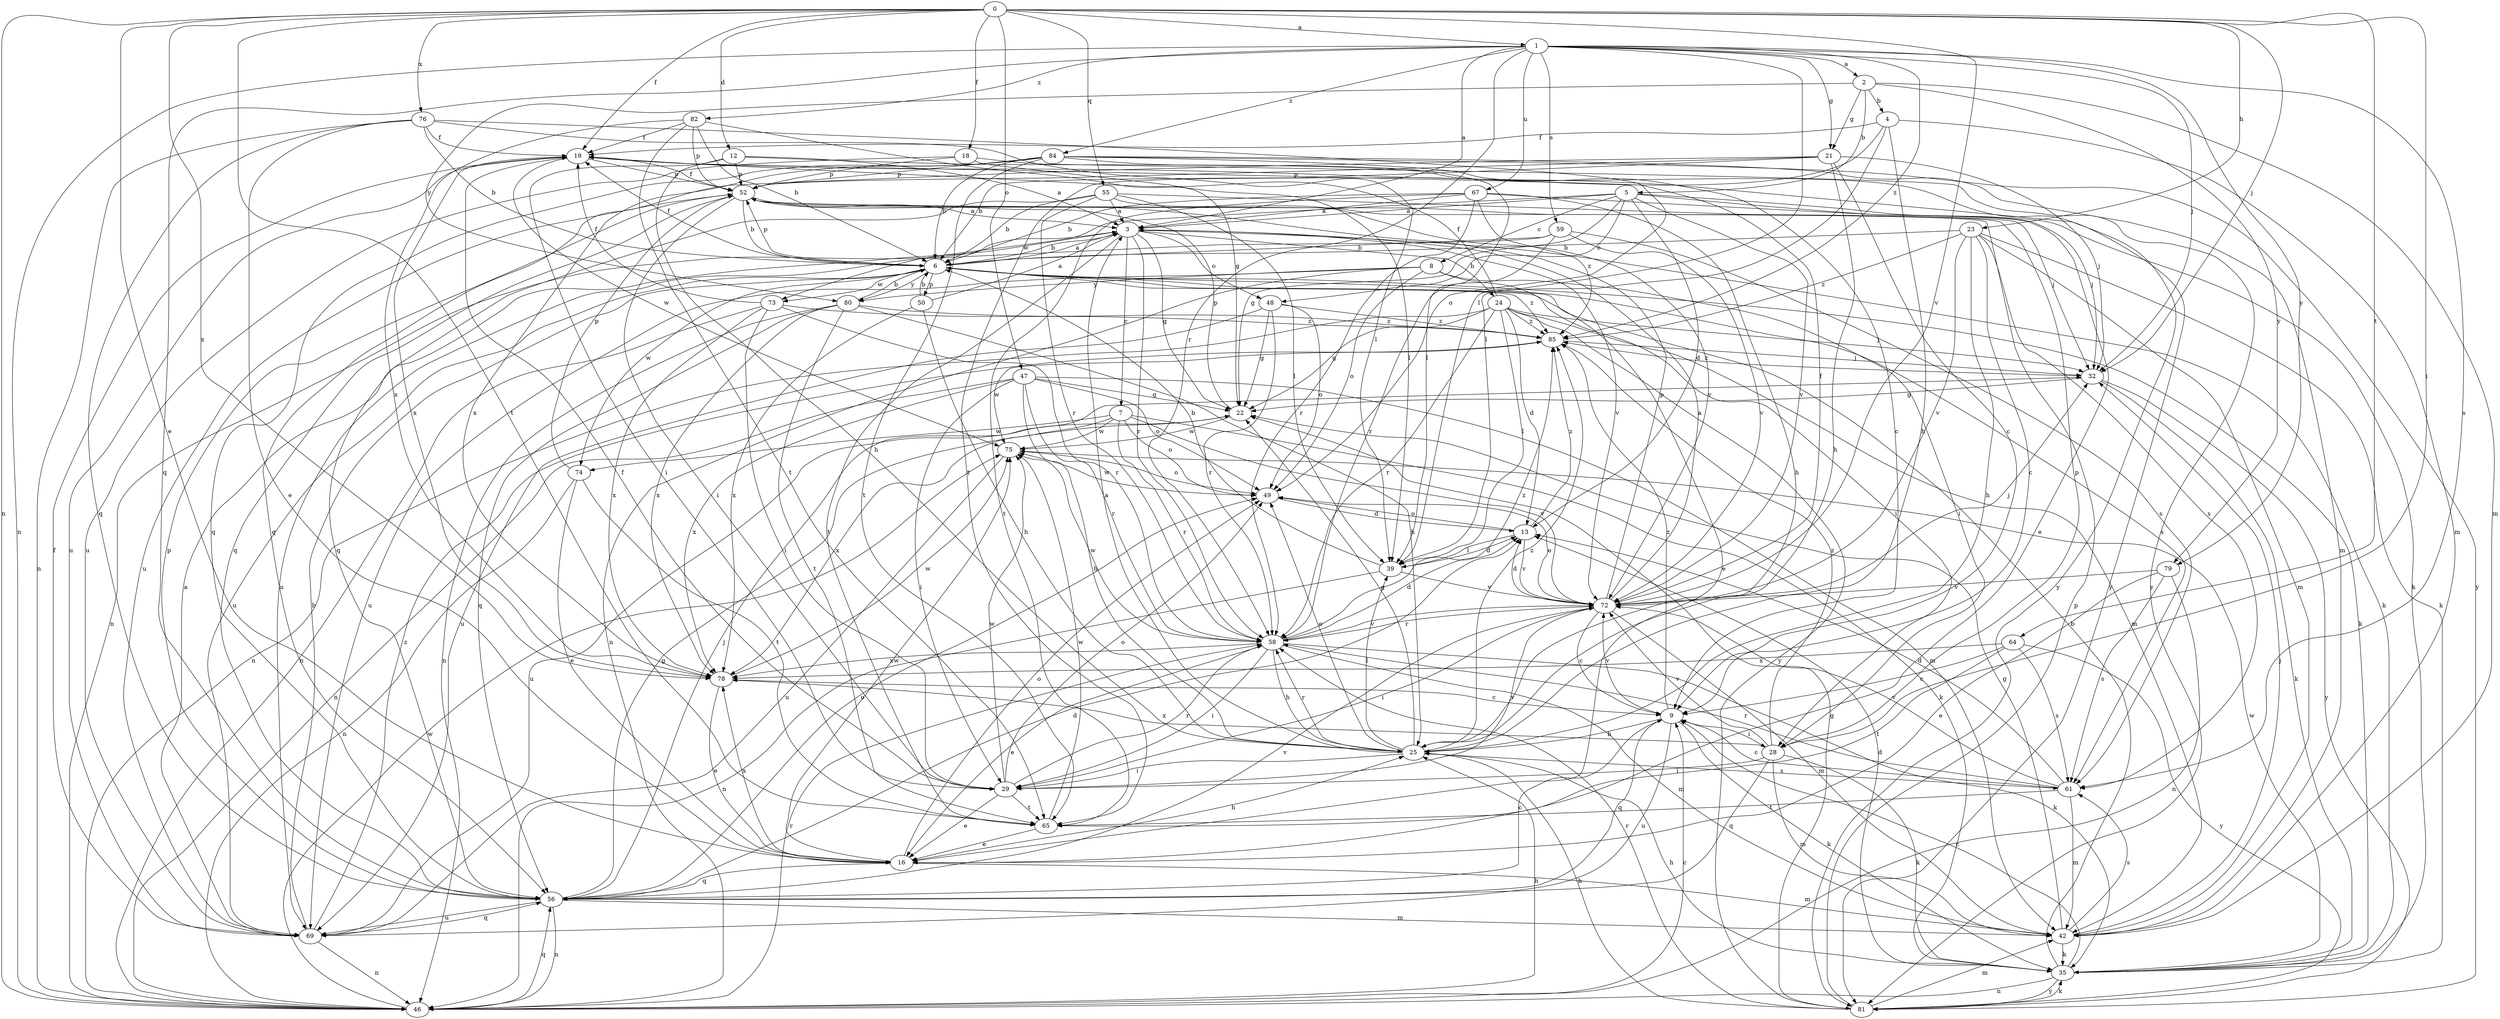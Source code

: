 strict digraph  {
0;
1;
2;
3;
4;
5;
6;
7;
8;
9;
12;
13;
16;
18;
19;
21;
22;
23;
24;
25;
28;
29;
32;
35;
39;
42;
46;
47;
48;
49;
50;
52;
55;
56;
58;
59;
61;
64;
65;
67;
69;
72;
73;
74;
75;
76;
78;
79;
80;
81;
82;
84;
85;
0 -> 1  [label=a];
0 -> 12  [label=d];
0 -> 16  [label=e];
0 -> 18  [label=f];
0 -> 19  [label=f];
0 -> 23  [label=h];
0 -> 28  [label=i];
0 -> 32  [label=j];
0 -> 46  [label=n];
0 -> 47  [label=o];
0 -> 55  [label=q];
0 -> 64  [label=t];
0 -> 65  [label=t];
0 -> 72  [label=v];
0 -> 76  [label=x];
0 -> 78  [label=x];
1 -> 2  [label=a];
1 -> 3  [label=a];
1 -> 21  [label=g];
1 -> 32  [label=j];
1 -> 39  [label=l];
1 -> 46  [label=n];
1 -> 56  [label=q];
1 -> 58  [label=r];
1 -> 59  [label=s];
1 -> 61  [label=s];
1 -> 67  [label=u];
1 -> 79  [label=y];
1 -> 82  [label=z];
1 -> 84  [label=z];
1 -> 85  [label=z];
2 -> 4  [label=b];
2 -> 5  [label=b];
2 -> 21  [label=g];
2 -> 42  [label=m];
2 -> 79  [label=y];
2 -> 80  [label=y];
3 -> 6  [label=b];
3 -> 7  [label=c];
3 -> 22  [label=g];
3 -> 24  [label=h];
3 -> 35  [label=k];
3 -> 46  [label=n];
3 -> 48  [label=o];
3 -> 58  [label=r];
3 -> 65  [label=t];
3 -> 72  [label=v];
4 -> 19  [label=f];
4 -> 25  [label=h];
4 -> 39  [label=l];
4 -> 42  [label=m];
4 -> 65  [label=t];
5 -> 3  [label=a];
5 -> 8  [label=c];
5 -> 13  [label=d];
5 -> 16  [label=e];
5 -> 22  [label=g];
5 -> 35  [label=k];
5 -> 48  [label=o];
5 -> 72  [label=v];
5 -> 73  [label=w];
6 -> 3  [label=a];
6 -> 19  [label=f];
6 -> 28  [label=i];
6 -> 35  [label=k];
6 -> 50  [label=p];
6 -> 52  [label=p];
6 -> 61  [label=s];
6 -> 69  [label=u];
6 -> 73  [label=w];
6 -> 74  [label=w];
6 -> 80  [label=y];
6 -> 85  [label=z];
7 -> 35  [label=k];
7 -> 49  [label=o];
7 -> 58  [label=r];
7 -> 72  [label=v];
7 -> 74  [label=w];
7 -> 75  [label=w];
7 -> 78  [label=x];
8 -> 16  [label=e];
8 -> 28  [label=i];
8 -> 46  [label=n];
8 -> 49  [label=o];
8 -> 69  [label=u];
8 -> 80  [label=y];
9 -> 25  [label=h];
9 -> 28  [label=i];
9 -> 35  [label=k];
9 -> 56  [label=q];
9 -> 69  [label=u];
9 -> 72  [label=v];
9 -> 85  [label=z];
12 -> 3  [label=a];
12 -> 25  [label=h];
12 -> 29  [label=i];
12 -> 52  [label=p];
12 -> 81  [label=y];
13 -> 39  [label=l];
13 -> 49  [label=o];
13 -> 72  [label=v];
13 -> 85  [label=z];
16 -> 25  [label=h];
16 -> 42  [label=m];
16 -> 49  [label=o];
16 -> 56  [label=q];
16 -> 75  [label=w];
16 -> 78  [label=x];
18 -> 39  [label=l];
18 -> 52  [label=p];
18 -> 69  [label=u];
18 -> 81  [label=y];
19 -> 52  [label=p];
19 -> 69  [label=u];
19 -> 75  [label=w];
19 -> 78  [label=x];
19 -> 81  [label=y];
21 -> 6  [label=b];
21 -> 9  [label=c];
21 -> 25  [label=h];
21 -> 32  [label=j];
21 -> 52  [label=p];
21 -> 56  [label=q];
22 -> 52  [label=p];
22 -> 69  [label=u];
22 -> 75  [label=w];
23 -> 6  [label=b];
23 -> 9  [label=c];
23 -> 25  [label=h];
23 -> 35  [label=k];
23 -> 42  [label=m];
23 -> 61  [label=s];
23 -> 72  [label=v];
23 -> 85  [label=z];
24 -> 13  [label=d];
24 -> 19  [label=f];
24 -> 22  [label=g];
24 -> 32  [label=j];
24 -> 39  [label=l];
24 -> 42  [label=m];
24 -> 46  [label=n];
24 -> 58  [label=r];
24 -> 81  [label=y];
24 -> 85  [label=z];
25 -> 3  [label=a];
25 -> 22  [label=g];
25 -> 29  [label=i];
25 -> 39  [label=l];
25 -> 49  [label=o];
25 -> 58  [label=r];
25 -> 61  [label=s];
25 -> 85  [label=z];
28 -> 29  [label=i];
28 -> 35  [label=k];
28 -> 42  [label=m];
28 -> 52  [label=p];
28 -> 56  [label=q];
28 -> 72  [label=v];
28 -> 78  [label=x];
28 -> 85  [label=z];
29 -> 16  [label=e];
29 -> 19  [label=f];
29 -> 49  [label=o];
29 -> 58  [label=r];
29 -> 65  [label=t];
29 -> 72  [label=v];
29 -> 75  [label=w];
32 -> 22  [label=g];
32 -> 35  [label=k];
32 -> 81  [label=y];
32 -> 85  [label=z];
35 -> 6  [label=b];
35 -> 9  [label=c];
35 -> 13  [label=d];
35 -> 25  [label=h];
35 -> 46  [label=n];
35 -> 75  [label=w];
35 -> 81  [label=y];
39 -> 6  [label=b];
39 -> 13  [label=d];
39 -> 46  [label=n];
39 -> 72  [label=v];
42 -> 22  [label=g];
42 -> 32  [label=j];
42 -> 35  [label=k];
42 -> 61  [label=s];
46 -> 9  [label=c];
46 -> 25  [label=h];
46 -> 56  [label=q];
46 -> 58  [label=r];
46 -> 75  [label=w];
47 -> 22  [label=g];
47 -> 25  [label=h];
47 -> 29  [label=i];
47 -> 42  [label=m];
47 -> 46  [label=n];
47 -> 49  [label=o];
47 -> 58  [label=r];
47 -> 78  [label=x];
48 -> 22  [label=g];
48 -> 49  [label=o];
48 -> 58  [label=r];
48 -> 69  [label=u];
48 -> 85  [label=z];
49 -> 13  [label=d];
49 -> 75  [label=w];
50 -> 3  [label=a];
50 -> 6  [label=b];
50 -> 25  [label=h];
50 -> 78  [label=x];
52 -> 3  [label=a];
52 -> 6  [label=b];
52 -> 19  [label=f];
52 -> 29  [label=i];
52 -> 56  [label=q];
52 -> 69  [label=u];
55 -> 3  [label=a];
55 -> 6  [label=b];
55 -> 32  [label=j];
55 -> 39  [label=l];
55 -> 56  [label=q];
55 -> 58  [label=r];
55 -> 72  [label=v];
56 -> 9  [label=c];
56 -> 13  [label=d];
56 -> 22  [label=g];
56 -> 32  [label=j];
56 -> 42  [label=m];
56 -> 46  [label=n];
56 -> 49  [label=o];
56 -> 52  [label=p];
56 -> 69  [label=u];
56 -> 72  [label=v];
58 -> 13  [label=d];
58 -> 16  [label=e];
58 -> 25  [label=h];
58 -> 29  [label=i];
58 -> 35  [label=k];
58 -> 42  [label=m];
58 -> 72  [label=v];
58 -> 75  [label=w];
58 -> 78  [label=x];
58 -> 85  [label=z];
59 -> 6  [label=b];
59 -> 58  [label=r];
59 -> 61  [label=s];
59 -> 69  [label=u];
59 -> 72  [label=v];
61 -> 9  [label=c];
61 -> 13  [label=d];
61 -> 42  [label=m];
61 -> 58  [label=r];
61 -> 65  [label=t];
61 -> 72  [label=v];
64 -> 9  [label=c];
64 -> 61  [label=s];
64 -> 65  [label=t];
64 -> 78  [label=x];
64 -> 81  [label=y];
65 -> 16  [label=e];
65 -> 75  [label=w];
67 -> 3  [label=a];
67 -> 6  [label=b];
67 -> 25  [label=h];
67 -> 32  [label=j];
67 -> 58  [label=r];
67 -> 65  [label=t];
67 -> 85  [label=z];
69 -> 3  [label=a];
69 -> 6  [label=b];
69 -> 19  [label=f];
69 -> 46  [label=n];
69 -> 56  [label=q];
69 -> 85  [label=z];
72 -> 3  [label=a];
72 -> 9  [label=c];
72 -> 13  [label=d];
72 -> 19  [label=f];
72 -> 29  [label=i];
72 -> 32  [label=j];
72 -> 42  [label=m];
72 -> 49  [label=o];
72 -> 52  [label=p];
72 -> 58  [label=r];
73 -> 19  [label=f];
73 -> 29  [label=i];
73 -> 46  [label=n];
73 -> 58  [label=r];
73 -> 78  [label=x];
73 -> 85  [label=z];
74 -> 16  [label=e];
74 -> 46  [label=n];
74 -> 52  [label=p];
74 -> 65  [label=t];
75 -> 49  [label=o];
75 -> 69  [label=u];
76 -> 6  [label=b];
76 -> 16  [label=e];
76 -> 19  [label=f];
76 -> 39  [label=l];
76 -> 46  [label=n];
76 -> 49  [label=o];
76 -> 56  [label=q];
78 -> 9  [label=c];
78 -> 16  [label=e];
78 -> 75  [label=w];
79 -> 16  [label=e];
79 -> 46  [label=n];
79 -> 61  [label=s];
79 -> 72  [label=v];
80 -> 6  [label=b];
80 -> 25  [label=h];
80 -> 46  [label=n];
80 -> 56  [label=q];
80 -> 65  [label=t];
80 -> 78  [label=x];
80 -> 85  [label=z];
81 -> 22  [label=g];
81 -> 25  [label=h];
81 -> 35  [label=k];
81 -> 42  [label=m];
81 -> 52  [label=p];
81 -> 58  [label=r];
82 -> 6  [label=b];
82 -> 19  [label=f];
82 -> 22  [label=g];
82 -> 52  [label=p];
82 -> 65  [label=t];
82 -> 78  [label=x];
84 -> 6  [label=b];
84 -> 9  [label=c];
84 -> 39  [label=l];
84 -> 42  [label=m];
84 -> 52  [label=p];
84 -> 56  [label=q];
84 -> 65  [label=t];
84 -> 78  [label=x];
84 -> 81  [label=y];
85 -> 32  [label=j];
85 -> 75  [label=w];
}
